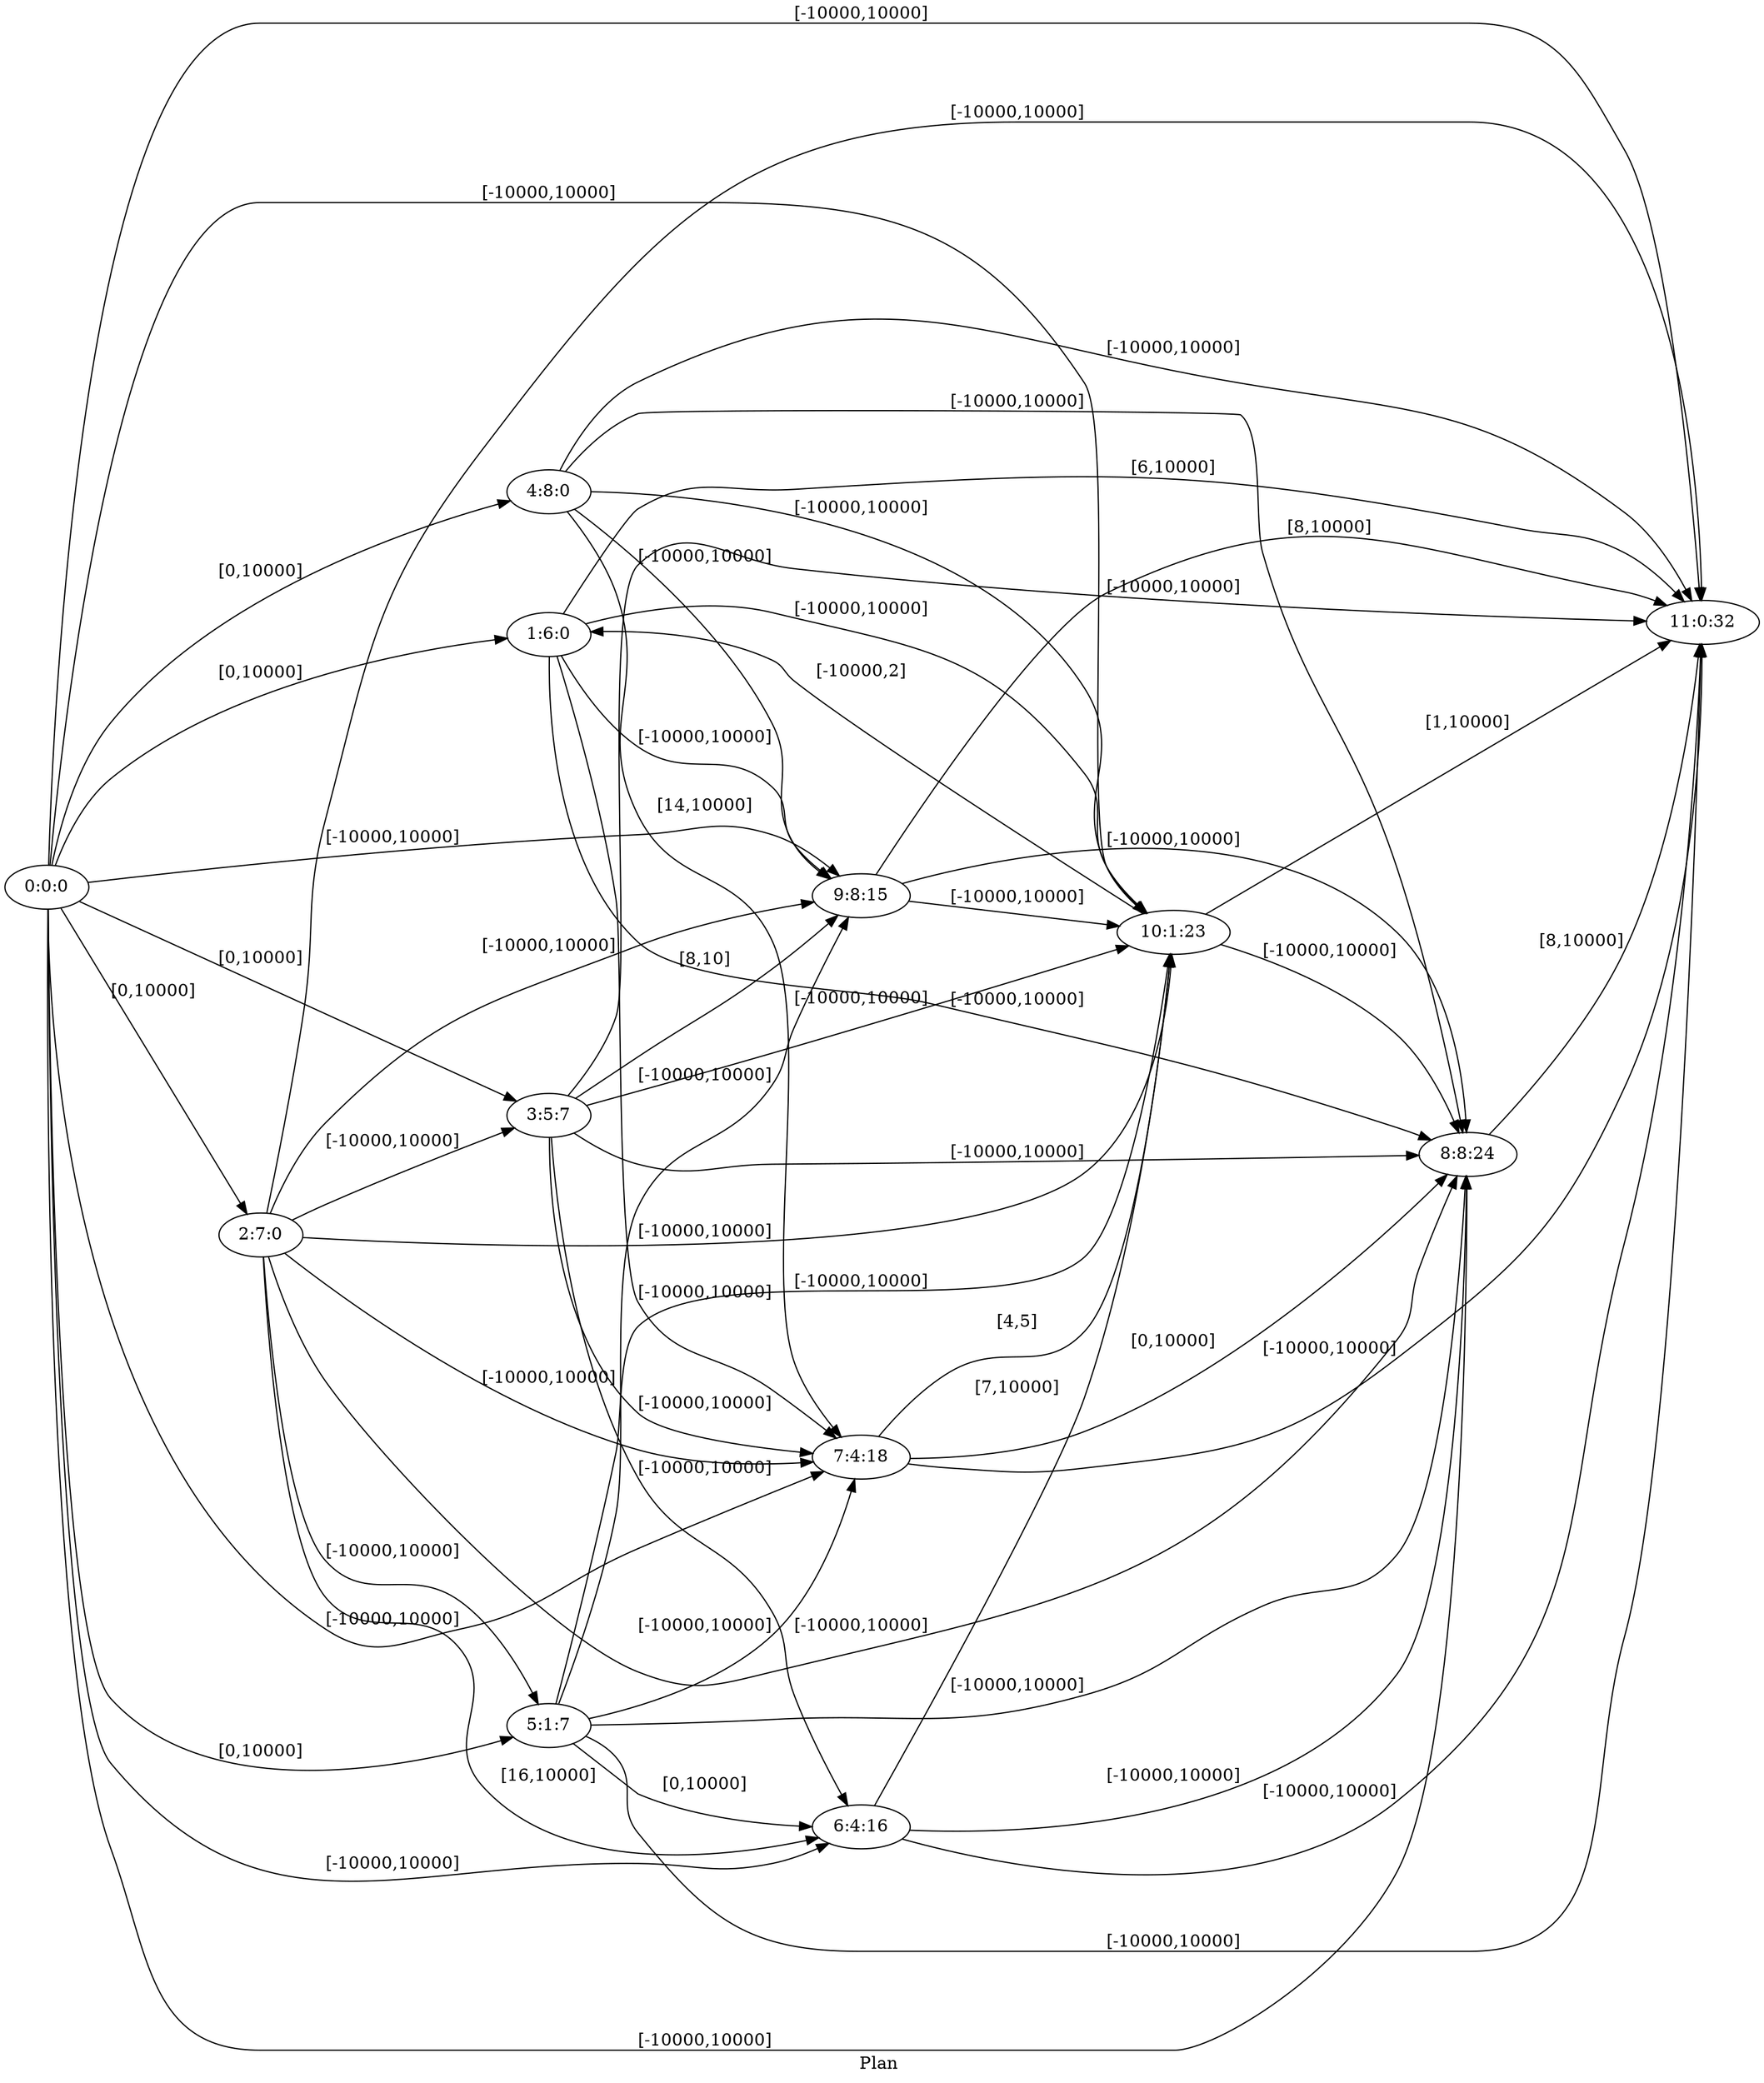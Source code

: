 digraph G {
 rankdir = LR;
 nodesep = .45; 
 size = 30;
label="Plan ";
 fldt = 0.809751;
"0:0:0"->"1:6:0"[ label = "[0,10000]"];
"0:0:0"->"2:7:0"[ label = "[0,10000]"];
"0:0:0"->"3:5:7"[ label = "[0,10000]"];
"0:0:0"->"4:8:0"[ label = "[0,10000]"];
"0:0:0"->"5:1:7"[ label = "[0,10000]"];
"0:0:0"->"6:4:16"[ label = "[-10000,10000]"];
"0:0:0"->"7:4:18"[ label = "[-10000,10000]"];
"0:0:0"->"8:8:24"[ label = "[-10000,10000]"];
"0:0:0"->"9:8:15"[ label = "[-10000,10000]"];
"0:0:0"->"10:1:23"[ label = "[-10000,10000]"];
"0:0:0"->"11:0:32"[ label = "[-10000,10000]"];
"1:6:0"->"7:4:18"[ label = "[-10000,10000]"];
"1:6:0"->"8:8:24"[ label = "[-10000,10000]"];
"1:6:0"->"9:8:15"[ label = "[-10000,10000]"];
"1:6:0"->"10:1:23"[ label = "[-10000,10000]"];
"1:6:0"->"11:0:32"[ label = "[6,10000]"];
"2:7:0"->"3:5:7"[ label = "[-10000,10000]"];
"2:7:0"->"5:1:7"[ label = "[-10000,10000]"];
"2:7:0"->"6:4:16"[ label = "[16,10000]"];
"2:7:0"->"7:4:18"[ label = "[-10000,10000]"];
"2:7:0"->"8:8:24"[ label = "[-10000,10000]"];
"2:7:0"->"9:8:15"[ label = "[-10000,10000]"];
"2:7:0"->"10:1:23"[ label = "[-10000,10000]"];
"2:7:0"->"11:0:32"[ label = "[-10000,10000]"];
"3:5:7"->"6:4:16"[ label = "[-10000,10000]"];
"3:5:7"->"7:4:18"[ label = "[-10000,10000]"];
"3:5:7"->"8:8:24"[ label = "[-10000,10000]"];
"3:5:7"->"9:8:15"[ label = "[8,10]"];
"3:5:7"->"10:1:23"[ label = "[-10000,10000]"];
"3:5:7"->"11:0:32"[ label = "[-10000,10000]"];
"4:8:0"->"7:4:18"[ label = "[14,10000]"];
"4:8:0"->"8:8:24"[ label = "[-10000,10000]"];
"4:8:0"->"9:8:15"[ label = "[-10000,10000]"];
"4:8:0"->"10:1:23"[ label = "[-10000,10000]"];
"4:8:0"->"11:0:32"[ label = "[-10000,10000]"];
"5:1:7"->"6:4:16"[ label = "[0,10000]"];
"5:1:7"->"7:4:18"[ label = "[-10000,10000]"];
"5:1:7"->"8:8:24"[ label = "[-10000,10000]"];
"5:1:7"->"9:8:15"[ label = "[-10000,10000]"];
"5:1:7"->"10:1:23"[ label = "[-10000,10000]"];
"5:1:7"->"11:0:32"[ label = "[-10000,10000]"];
"6:4:16"->"8:8:24"[ label = "[-10000,10000]"];
"6:4:16"->"10:1:23"[ label = "[7,10000]"];
"6:4:16"->"11:0:32"[ label = "[-10000,10000]"];
"7:4:18"->"8:8:24"[ label = "[0,10000]"];
"7:4:18"->"10:1:23"[ label = "[4,5]"];
"7:4:18"->"11:0:32"[ label = "[-10000,10000]"];
"8:8:24"->"11:0:32"[ label = "[8,10000]"];
"9:8:15"->"8:8:24"[ label = "[-10000,10000]"];
"9:8:15"->"10:1:23"[ label = "[-10000,10000]"];
"9:8:15"->"11:0:32"[ label = "[8,10000]"];
"10:1:23"->"1:6:0"[ label = "[-10000,2]"];
"10:1:23"->"8:8:24"[ label = "[-10000,10000]"];
"10:1:23"->"11:0:32"[ label = "[1,10000]"];
}
